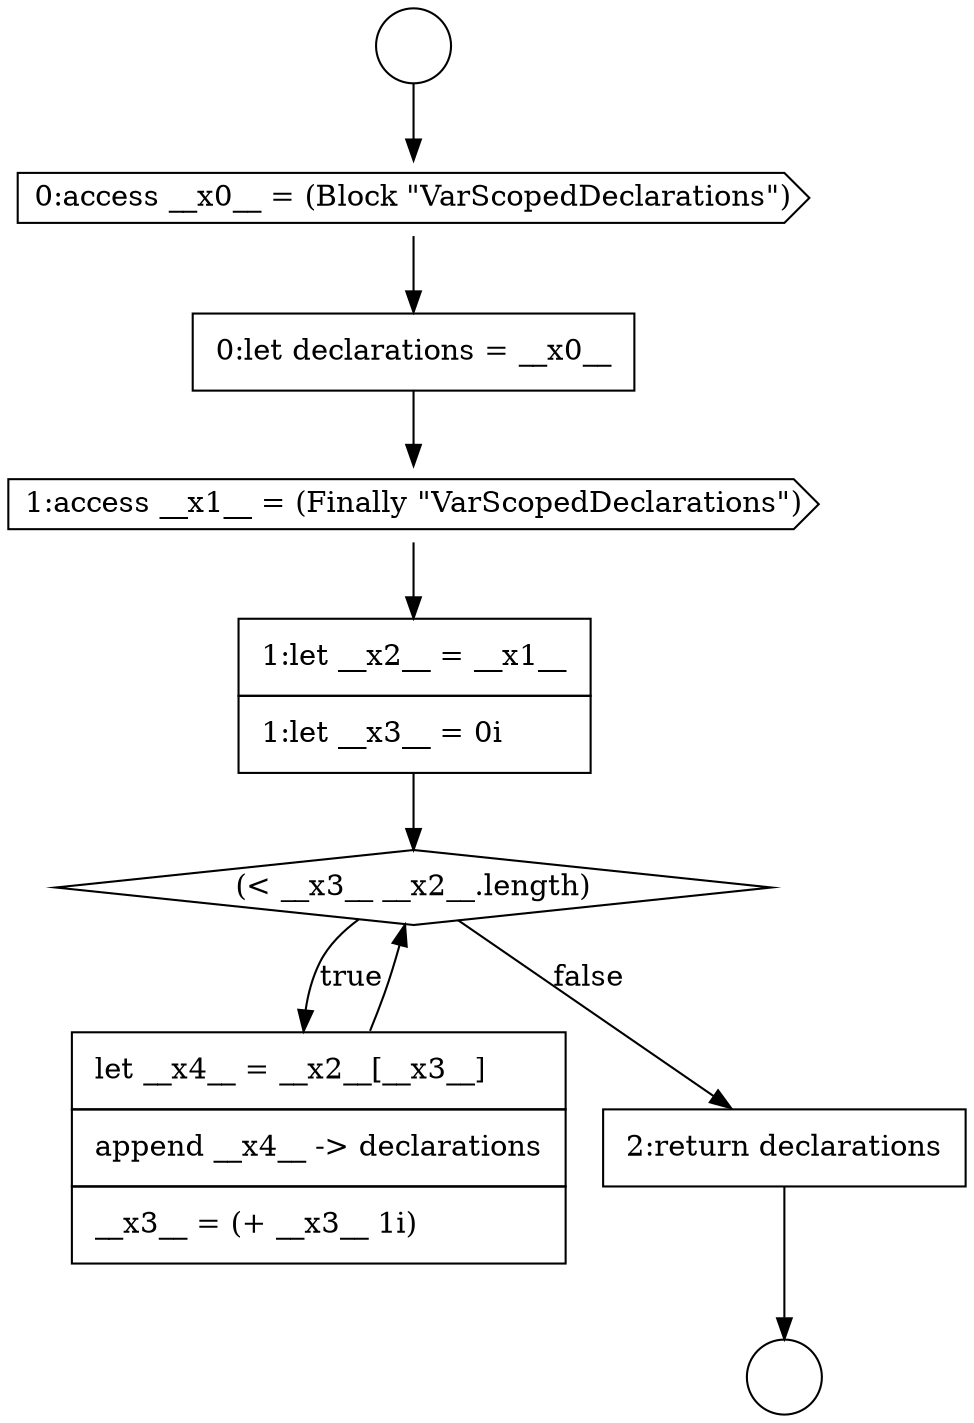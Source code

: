 digraph {
  node7691 [shape=circle label=" " color="black" fillcolor="white" style=filled]
  node7696 [shape=none, margin=0, label=<<font color="black">
    <table border="0" cellborder="1" cellspacing="0" cellpadding="10">
      <tr><td align="left">1:let __x2__ = __x1__</td></tr>
      <tr><td align="left">1:let __x3__ = 0i</td></tr>
    </table>
  </font>> color="black" fillcolor="white" style=filled]
  node7692 [shape=circle label=" " color="black" fillcolor="white" style=filled]
  node7698 [shape=none, margin=0, label=<<font color="black">
    <table border="0" cellborder="1" cellspacing="0" cellpadding="10">
      <tr><td align="left">let __x4__ = __x2__[__x3__]</td></tr>
      <tr><td align="left">append __x4__ -&gt; declarations</td></tr>
      <tr><td align="left">__x3__ = (+ __x3__ 1i)</td></tr>
    </table>
  </font>> color="black" fillcolor="white" style=filled]
  node7699 [shape=none, margin=0, label=<<font color="black">
    <table border="0" cellborder="1" cellspacing="0" cellpadding="10">
      <tr><td align="left">2:return declarations</td></tr>
    </table>
  </font>> color="black" fillcolor="white" style=filled]
  node7693 [shape=cds, label=<<font color="black">0:access __x0__ = (Block &quot;VarScopedDeclarations&quot;)</font>> color="black" fillcolor="white" style=filled]
  node7694 [shape=none, margin=0, label=<<font color="black">
    <table border="0" cellborder="1" cellspacing="0" cellpadding="10">
      <tr><td align="left">0:let declarations = __x0__</td></tr>
    </table>
  </font>> color="black" fillcolor="white" style=filled]
  node7697 [shape=diamond, label=<<font color="black">(&lt; __x3__ __x2__.length)</font>> color="black" fillcolor="white" style=filled]
  node7695 [shape=cds, label=<<font color="black">1:access __x1__ = (Finally &quot;VarScopedDeclarations&quot;)</font>> color="black" fillcolor="white" style=filled]
  node7695 -> node7696 [ color="black"]
  node7697 -> node7698 [label=<<font color="black">true</font>> color="black"]
  node7697 -> node7699 [label=<<font color="black">false</font>> color="black"]
  node7699 -> node7692 [ color="black"]
  node7694 -> node7695 [ color="black"]
  node7691 -> node7693 [ color="black"]
  node7693 -> node7694 [ color="black"]
  node7698 -> node7697 [ color="black"]
  node7696 -> node7697 [ color="black"]
}
